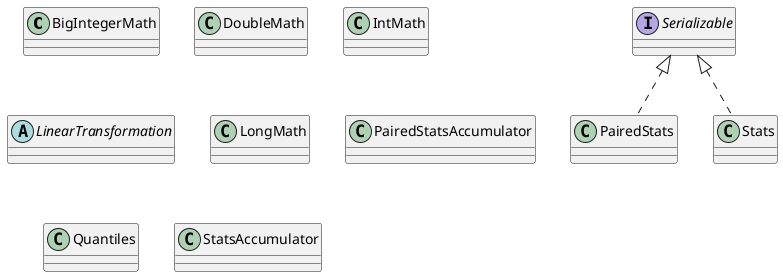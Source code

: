 @startuml
 class BigIntegerMath
 class DoubleMath

 class IntMath
abstract class LinearTransformation
 class LongMath


 class PairedStats implements Serializable
 class PairedStatsAccumulator
 class Quantiles
 class Stats implements Serializable
 class StatsAccumulator
@enduml